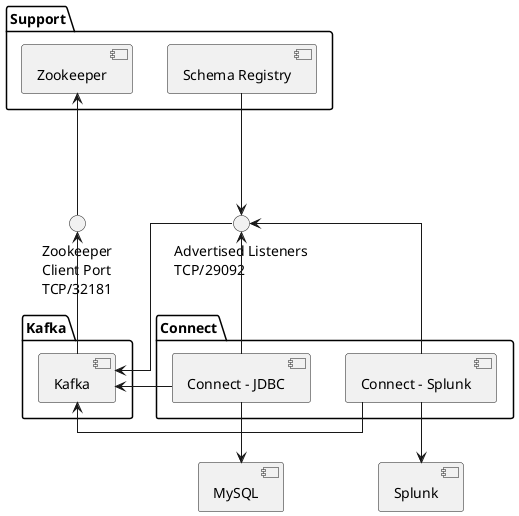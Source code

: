 @startuml

skinparam componentStyle uml2
skinparam linetype ortho

package Support {
	component "Zookeeper" as zookeeper
  component "Schema Registry" as schemaregistry
}
interface "Zookeeper\nClient Port\nTCP/32181" as zookeeper_clientport
interface "Advertised Listeners\nTCP/29092" as advertisedlisteners

package Kafka {
  component "Kafka" as kafka
}

package Connect {
  component "Connect - JDBC" as connect
  component "Connect - Splunk" as connect_splunk
}

component "MySQL" as mysql
component "Splunk" as splunk

kafka -u-> zookeeper_clientport
zookeeper_clientport -u-> zookeeper

advertisedlisteners -> kafka
connect -u-> advertisedlisteners
connect_splunk -u-> advertisedlisteners
schemaregistry -d-> advertisedlisteners

connect -d-> mysql
connect -> kafka
connect_splunk -> kafka

connect_splunk -d-> splunk

@enduml
